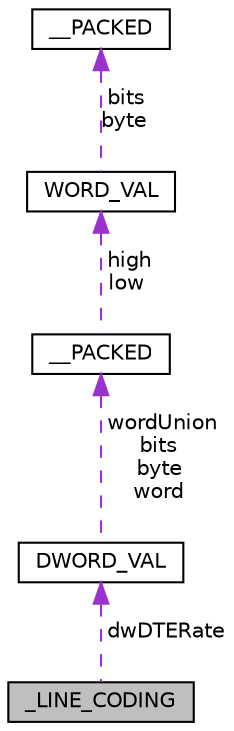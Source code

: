 digraph "_LINE_CODING"
{
  edge [fontname="Helvetica",fontsize="10",labelfontname="Helvetica",labelfontsize="10"];
  node [fontname="Helvetica",fontsize="10",shape=record];
  Node1 [label="_LINE_CODING",height=0.2,width=0.4,color="black", fillcolor="grey75", style="filled", fontcolor="black"];
  Node2 -> Node1 [dir="back",color="darkorchid3",fontsize="10",style="dashed",label=" dwDTERate" ];
  Node2 [label="DWORD_VAL",height=0.2,width=0.4,color="black", fillcolor="white", style="filled",URL="$union_d_w_o_r_d___v_a_l.html"];
  Node3 -> Node2 [dir="back",color="darkorchid3",fontsize="10",style="dashed",label=" wordUnion\nbits\nbyte\nword" ];
  Node3 [label="__PACKED",height=0.2,width=0.4,color="black", fillcolor="white", style="filled",URL="$struct_d_w_o_r_d___v_a_l_1_1_____p_a_c_k_e_d.html"];
  Node4 -> Node3 [dir="back",color="darkorchid3",fontsize="10",style="dashed",label=" high\nlow" ];
  Node4 [label="WORD_VAL",height=0.2,width=0.4,color="black", fillcolor="white", style="filled",URL="$union_w_o_r_d___v_a_l.html"];
  Node5 -> Node4 [dir="back",color="darkorchid3",fontsize="10",style="dashed",label=" bits\nbyte" ];
  Node5 [label="__PACKED",height=0.2,width=0.4,color="black", fillcolor="white", style="filled",URL="$struct_w_o_r_d___v_a_l_1_1_____p_a_c_k_e_d.html"];
}
